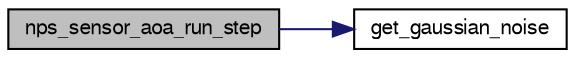 digraph "nps_sensor_aoa_run_step"
{
  edge [fontname="FreeSans",fontsize="10",labelfontname="FreeSans",labelfontsize="10"];
  node [fontname="FreeSans",fontsize="10",shape=record];
  rankdir="LR";
  Node1 [label="nps_sensor_aoa_run_step",height=0.2,width=0.4,color="black", fillcolor="grey75", style="filled", fontcolor="black"];
  Node1 -> Node2 [color="midnightblue",fontsize="10",style="solid",fontname="FreeSans"];
  Node2 [label="get_gaussian_noise",height=0.2,width=0.4,color="black", fillcolor="white", style="filled",URL="$nps__random_8c.html#afb017bf1a44383f8364967264cd91d8f"];
}
